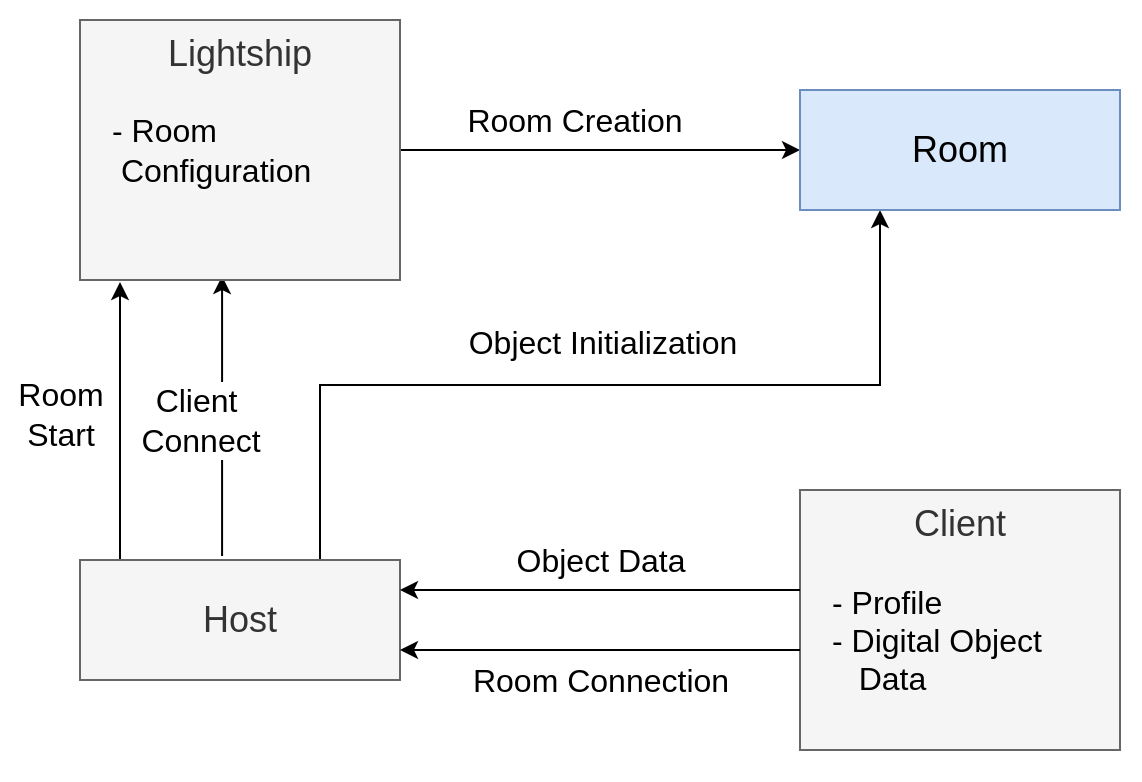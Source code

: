 <mxfile version="28.0.6">
  <diagram name="Page-1" id="nTvZF3qgyd3iMXBJErwH">
    <mxGraphModel dx="1426" dy="841" grid="1" gridSize="10" guides="1" tooltips="1" connect="1" arrows="1" fold="1" page="1" pageScale="1" pageWidth="827" pageHeight="1169" math="0" shadow="0">
      <root>
        <mxCell id="0" />
        <mxCell id="1" parent="0" />
        <mxCell id="G9LpIw4bybFEhPzhccxo-10" value="" style="rounded=0;whiteSpace=wrap;html=1;strokeColor=none;" vertex="1" parent="1">
          <mxGeometry x="40" y="30" width="570" height="390" as="geometry" />
        </mxCell>
        <mxCell id="hrrgfzwv60jZ4S63TBEu-14" style="edgeStyle=orthogonalEdgeStyle;rounded=0;orthogonalLoop=1;jettySize=auto;html=1;exitX=0.75;exitY=0;exitDx=0;exitDy=0;entryX=0.25;entryY=1;entryDx=0;entryDy=0;" parent="1" source="hrrgfzwv60jZ4S63TBEu-1" target="hrrgfzwv60jZ4S63TBEu-5" edge="1">
          <mxGeometry relative="1" as="geometry" />
        </mxCell>
        <mxCell id="hrrgfzwv60jZ4S63TBEu-15" value="&lt;font style=&quot;font-size: 16px;&quot;&gt;Object Initialization&lt;/font&gt;" style="edgeLabel;html=1;align=center;verticalAlign=middle;resizable=0;points=[];" parent="hrrgfzwv60jZ4S63TBEu-14" vertex="1" connectable="0">
          <mxGeometry x="0.011" y="-3" relative="1" as="geometry">
            <mxPoint x="-2" y="-25" as="offset" />
          </mxGeometry>
        </mxCell>
        <mxCell id="G9LpIw4bybFEhPzhccxo-5" style="edgeStyle=orthogonalEdgeStyle;rounded=0;orthogonalLoop=1;jettySize=auto;html=1;exitX=0.125;exitY=0.017;exitDx=0;exitDy=0;entryX=0.125;entryY=1.008;entryDx=0;entryDy=0;exitPerimeter=0;entryPerimeter=0;" edge="1" parent="1" source="hrrgfzwv60jZ4S63TBEu-1" target="hrrgfzwv60jZ4S63TBEu-4">
          <mxGeometry relative="1" as="geometry" />
        </mxCell>
        <mxCell id="G9LpIw4bybFEhPzhccxo-6" value="Room&lt;div&gt;Start&lt;/div&gt;" style="edgeLabel;html=1;align=center;verticalAlign=middle;resizable=0;points=[];fontSize=16;labelBackgroundColor=none;" vertex="1" connectable="0" parent="G9LpIw4bybFEhPzhccxo-5">
          <mxGeometry x="0.058" y="1" relative="1" as="geometry">
            <mxPoint x="-29" as="offset" />
          </mxGeometry>
        </mxCell>
        <mxCell id="G9LpIw4bybFEhPzhccxo-7" style="edgeStyle=orthogonalEdgeStyle;rounded=0;orthogonalLoop=1;jettySize=auto;html=1;exitX=0.444;exitY=-0.033;exitDx=0;exitDy=0;entryX=0.444;entryY=0.985;entryDx=0;entryDy=0;entryPerimeter=0;exitPerimeter=0;" edge="1" parent="1" source="hrrgfzwv60jZ4S63TBEu-1" target="hrrgfzwv60jZ4S63TBEu-4">
          <mxGeometry relative="1" as="geometry" />
        </mxCell>
        <mxCell id="G9LpIw4bybFEhPzhccxo-9" value="Client&amp;nbsp;&lt;div&gt;Connect&lt;/div&gt;" style="edgeLabel;html=1;align=center;verticalAlign=middle;resizable=0;points=[];fontSize=16;" vertex="1" connectable="0" parent="G9LpIw4bybFEhPzhccxo-7">
          <mxGeometry x="-0.142" relative="1" as="geometry">
            <mxPoint x="-11" y="-8" as="offset" />
          </mxGeometry>
        </mxCell>
        <mxCell id="hrrgfzwv60jZ4S63TBEu-1" value="Host" style="rounded=0;whiteSpace=wrap;html=1;fontSize=18;verticalAlign=middle;fillColor=#f5f5f5;fontColor=#333333;strokeColor=#666666;" parent="1" vertex="1">
          <mxGeometry x="80" y="310" width="160" height="60" as="geometry" />
        </mxCell>
        <mxCell id="hrrgfzwv60jZ4S63TBEu-3" value="Client" style="rounded=0;whiteSpace=wrap;html=1;fontSize=18;verticalAlign=top;fillColor=#f5f5f5;fontColor=#333333;strokeColor=#666666;" parent="1" vertex="1">
          <mxGeometry x="440" y="275" width="160" height="130" as="geometry" />
        </mxCell>
        <mxCell id="hrrgfzwv60jZ4S63TBEu-12" style="edgeStyle=orthogonalEdgeStyle;rounded=0;orthogonalLoop=1;jettySize=auto;html=1;exitX=1;exitY=0.5;exitDx=0;exitDy=0;entryX=0;entryY=0.5;entryDx=0;entryDy=0;" parent="1" source="hrrgfzwv60jZ4S63TBEu-4" target="hrrgfzwv60jZ4S63TBEu-5" edge="1">
          <mxGeometry relative="1" as="geometry" />
        </mxCell>
        <mxCell id="hrrgfzwv60jZ4S63TBEu-13" value="Room Creation" style="edgeLabel;html=1;align=center;verticalAlign=middle;resizable=0;points=[];fontSize=16;labelBackgroundColor=none;" parent="hrrgfzwv60jZ4S63TBEu-12" vertex="1" connectable="0">
          <mxGeometry x="-0.13" relative="1" as="geometry">
            <mxPoint y="-15" as="offset" />
          </mxGeometry>
        </mxCell>
        <mxCell id="hrrgfzwv60jZ4S63TBEu-4" value="Lightship" style="rounded=0;whiteSpace=wrap;html=1;fontSize=18;verticalAlign=top;fillColor=#f5f5f5;fontColor=#333333;strokeColor=#666666;" parent="1" vertex="1">
          <mxGeometry x="80" y="40" width="160" height="130" as="geometry" />
        </mxCell>
        <mxCell id="hrrgfzwv60jZ4S63TBEu-5" value="Room" style="rounded=0;whiteSpace=wrap;html=1;fontSize=18;verticalAlign=middle;fillColor=#dae8fc;strokeColor=#6c8ebf;" parent="1" vertex="1">
          <mxGeometry x="440" y="75" width="160" height="60" as="geometry" />
        </mxCell>
        <mxCell id="hrrgfzwv60jZ4S63TBEu-6" value="- Profile&lt;div&gt;&lt;div&gt;- Digital Object&amp;nbsp; &amp;nbsp; &amp;nbsp; &amp;nbsp; &amp;nbsp;Data&lt;/div&gt;&lt;/div&gt;" style="text;strokeColor=none;fillColor=none;align=left;verticalAlign=middle;spacingLeft=4;spacingRight=4;overflow=hidden;points=[[0,0.5],[1,0.5]];portConstraint=eastwest;rotatable=0;whiteSpace=wrap;html=1;fontSize=16;" parent="1" vertex="1">
          <mxGeometry x="450" y="315" width="140" height="70" as="geometry" />
        </mxCell>
        <mxCell id="hrrgfzwv60jZ4S63TBEu-11" value="- Room&amp;nbsp; &amp;nbsp; &amp;nbsp; &amp;nbsp; &amp;nbsp; &amp;nbsp;Configuration" style="text;strokeColor=none;fillColor=none;align=left;verticalAlign=middle;spacingLeft=4;spacingRight=4;overflow=hidden;points=[[0,0.5],[1,0.5]];portConstraint=eastwest;rotatable=0;whiteSpace=wrap;html=1;fontSize=16;" parent="1" vertex="1">
          <mxGeometry x="90" y="70" width="140" height="70" as="geometry" />
        </mxCell>
        <mxCell id="G9LpIw4bybFEhPzhccxo-1" style="edgeStyle=orthogonalEdgeStyle;rounded=0;orthogonalLoop=1;jettySize=auto;html=1;exitX=1;exitY=0.25;exitDx=0;exitDy=0;startArrow=classic;startFill=1;endArrow=none;endFill=0;" edge="1" parent="1" source="hrrgfzwv60jZ4S63TBEu-1">
          <mxGeometry relative="1" as="geometry">
            <mxPoint x="440" y="325" as="targetPoint" />
          </mxGeometry>
        </mxCell>
        <mxCell id="G9LpIw4bybFEhPzhccxo-2" value="Object Data" style="edgeLabel;html=1;align=center;verticalAlign=middle;resizable=0;points=[];fontSize=16;labelBackgroundColor=none;" vertex="1" connectable="0" parent="G9LpIw4bybFEhPzhccxo-1">
          <mxGeometry x="-0.292" y="-1" relative="1" as="geometry">
            <mxPoint x="29" y="-16" as="offset" />
          </mxGeometry>
        </mxCell>
        <mxCell id="G9LpIw4bybFEhPzhccxo-3" style="edgeStyle=orthogonalEdgeStyle;rounded=0;orthogonalLoop=1;jettySize=auto;html=1;exitX=1;exitY=0.75;exitDx=0;exitDy=0;entryX=0;entryY=0.615;entryDx=0;entryDy=0;entryPerimeter=0;startArrow=classic;startFill=1;endArrow=none;endFill=0;" edge="1" parent="1" source="hrrgfzwv60jZ4S63TBEu-1" target="hrrgfzwv60jZ4S63TBEu-3">
          <mxGeometry relative="1" as="geometry" />
        </mxCell>
        <mxCell id="G9LpIw4bybFEhPzhccxo-4" value="Room Connection" style="edgeLabel;html=1;align=center;verticalAlign=middle;resizable=0;points=[];fontSize=16;labelBackgroundColor=none;" vertex="1" connectable="0" parent="G9LpIw4bybFEhPzhccxo-3">
          <mxGeometry x="-0.23" y="1" relative="1" as="geometry">
            <mxPoint x="23" y="16" as="offset" />
          </mxGeometry>
        </mxCell>
      </root>
    </mxGraphModel>
  </diagram>
</mxfile>
